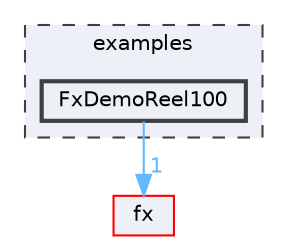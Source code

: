 digraph "/home/runner/work/FastLED/FastLED/examples/FxDemoReel100"
{
 // INTERACTIVE_SVG=YES
 // LATEX_PDF_SIZE
  bgcolor="transparent";
  edge [fontname=Helvetica,fontsize=10,labelfontname=Helvetica,labelfontsize=10];
  node [fontname=Helvetica,fontsize=10,shape=box,height=0.2,width=0.4];
  compound=true
  subgraph clusterdir_d28a4824dc47e487b107a5db32ef43c4 {
    graph [ bgcolor="#edf0f7", pencolor="grey25", label="examples", fontname=Helvetica,fontsize=10 style="filled,dashed", URL="dir_d28a4824dc47e487b107a5db32ef43c4.html",tooltip=""]
  dir_a5ef1113d2f4afb5ddb3ebba1f868be7 [label="FxDemoReel100", fillcolor="#edf0f7", color="grey25", style="filled,bold", URL="dir_a5ef1113d2f4afb5ddb3ebba1f868be7.html",tooltip=""];
  }
  dir_acbb946b833f21b16ec30aa21c4c3a72 [label="fx", fillcolor="#edf0f7", color="red", style="filled", URL="dir_acbb946b833f21b16ec30aa21c4c3a72.html",tooltip=""];
  dir_a5ef1113d2f4afb5ddb3ebba1f868be7->dir_acbb946b833f21b16ec30aa21c4c3a72 [headlabel="1", labeldistance=1.5 headhref="dir_000031_000028.html" href="dir_000031_000028.html" color="steelblue1" fontcolor="steelblue1"];
}
